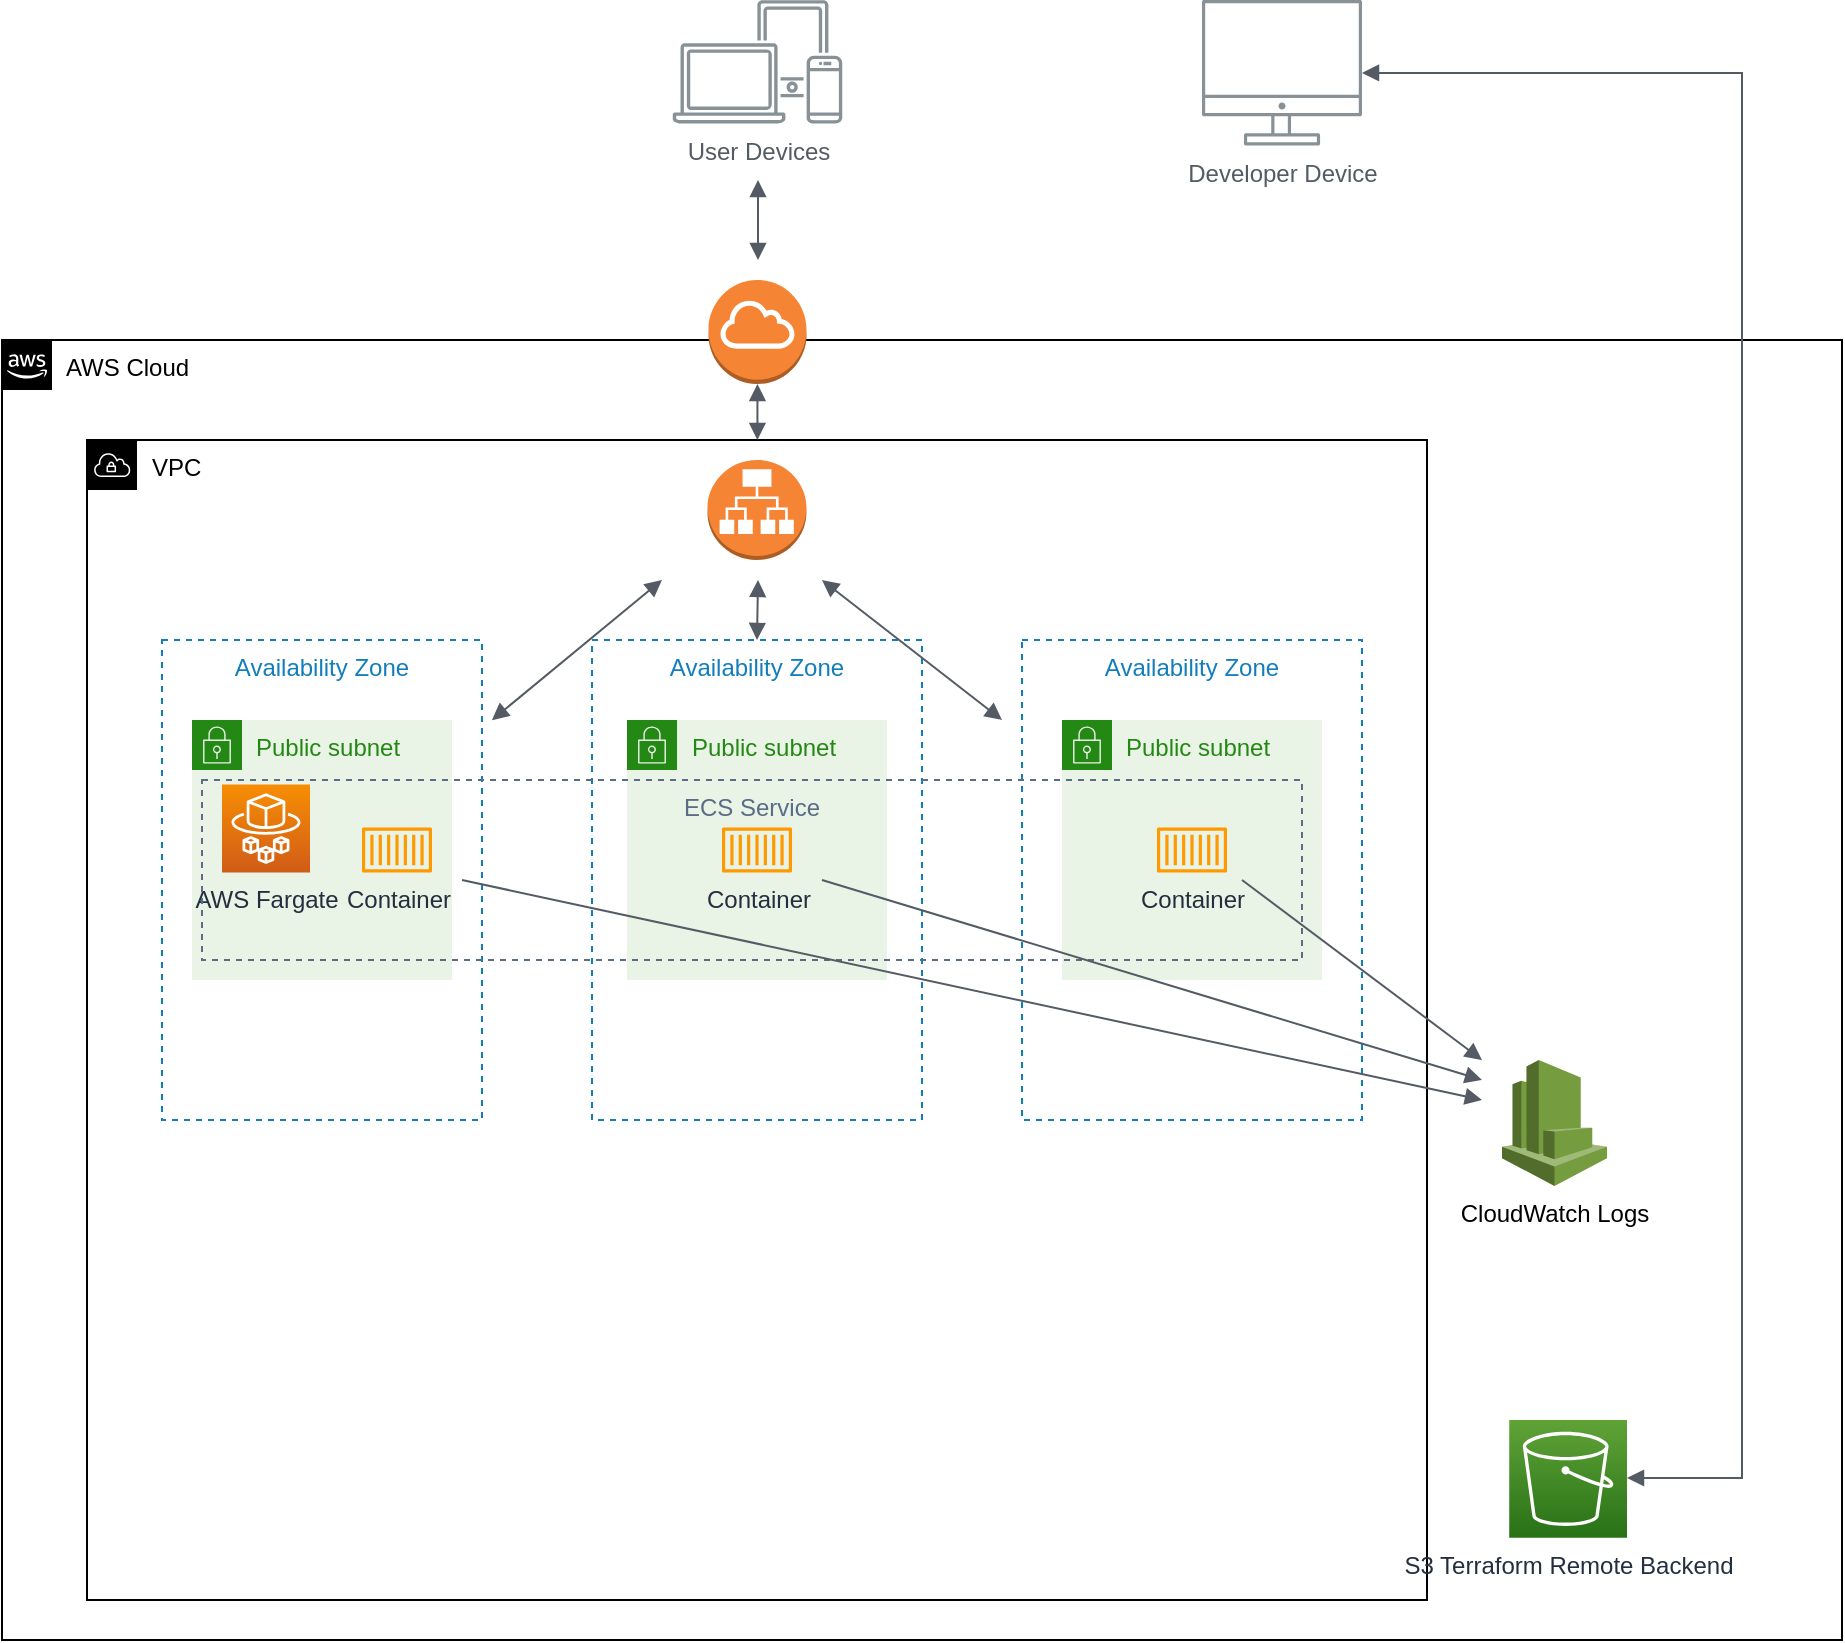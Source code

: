 <mxfile version="15.5.9" type="device"><diagram id="Zh0LSAZfSyffYyh47Fjs" name="Page-1"><mxGraphModel dx="1113" dy="1713" grid="1" gridSize="10" guides="1" tooltips="1" connect="1" arrows="1" fold="1" page="1" pageScale="1" pageWidth="850" pageHeight="1100" math="0" shadow="0"><root><mxCell id="0"/><mxCell id="1" parent="0"/><mxCell id="pYEugkDKnQwb_IR4aepc-1" value="AWS Cloud" style="points=[[0,0],[0.25,0],[0.5,0],[0.75,0],[1,0],[1,0.25],[1,0.5],[1,0.75],[1,1],[0.75,1],[0.5,1],[0.25,1],[0,1],[0,0.75],[0,0.5],[0,0.25]];outlineConnect=0;html=1;whiteSpace=wrap;fontSize=12;fontStyle=0;shape=mxgraph.aws4.group;grIcon=mxgraph.aws4.group_aws_cloud_alt;verticalAlign=top;align=left;spacingLeft=30;dashed=0;" parent="1" vertex="1"><mxGeometry x="80" y="10" width="920" height="650" as="geometry"/></mxCell><mxCell id="5CiQEy78LgPyqR4ddoFJ-1" value="VPC" style="points=[[0,0],[0.25,0],[0.5,0],[0.75,0],[1,0],[1,0.25],[1,0.5],[1,0.75],[1,1],[0.75,1],[0.5,1],[0.25,1],[0,1],[0,0.75],[0,0.5],[0,0.25]];outlineConnect=0;html=1;whiteSpace=wrap;fontSize=12;fontStyle=0;shape=mxgraph.aws4.group;grIcon=mxgraph.aws4.group_vpc;verticalAlign=top;align=left;spacingLeft=30;dashed=0;" parent="1" vertex="1"><mxGeometry x="122.5" y="60" width="670" height="580" as="geometry"/></mxCell><mxCell id="5CiQEy78LgPyqR4ddoFJ-3" value="Availability Zone" style="fillColor=none;strokeColor=#147EBA;dashed=1;verticalAlign=top;fontStyle=0;fontColor=#147EBA;" parent="1" vertex="1"><mxGeometry x="160" y="160" width="160" height="240" as="geometry"/></mxCell><mxCell id="5CiQEy78LgPyqR4ddoFJ-4" value="Availability Zone" style="fillColor=none;strokeColor=#147EBA;dashed=1;verticalAlign=top;fontStyle=0;fontColor=#147EBA;" parent="1" vertex="1"><mxGeometry x="375" y="160" width="165" height="240" as="geometry"/></mxCell><mxCell id="5CiQEy78LgPyqR4ddoFJ-5" value="Availability Zone" style="fillColor=none;strokeColor=#147EBA;dashed=1;verticalAlign=top;fontStyle=0;fontColor=#147EBA;" parent="1" vertex="1"><mxGeometry x="590" y="160" width="170" height="240" as="geometry"/></mxCell><mxCell id="5CiQEy78LgPyqR4ddoFJ-7" value="Public subnet" style="points=[[0,0],[0.25,0],[0.5,0],[0.75,0],[1,0],[1,0.25],[1,0.5],[1,0.75],[1,1],[0.75,1],[0.5,1],[0.25,1],[0,1],[0,0.75],[0,0.5],[0,0.25]];outlineConnect=0;gradientColor=none;html=1;whiteSpace=wrap;fontSize=12;fontStyle=0;shape=mxgraph.aws4.group;grIcon=mxgraph.aws4.group_security_group;grStroke=0;strokeColor=#248814;fillColor=#E9F3E6;verticalAlign=top;align=left;spacingLeft=30;fontColor=#248814;dashed=0;" parent="1" vertex="1"><mxGeometry x="175" y="200" width="130" height="130" as="geometry"/></mxCell><mxCell id="5CiQEy78LgPyqR4ddoFJ-8" value="Public subnet" style="points=[[0,0],[0.25,0],[0.5,0],[0.75,0],[1,0],[1,0.25],[1,0.5],[1,0.75],[1,1],[0.75,1],[0.5,1],[0.25,1],[0,1],[0,0.75],[0,0.5],[0,0.25]];outlineConnect=0;gradientColor=none;html=1;whiteSpace=wrap;fontSize=12;fontStyle=0;shape=mxgraph.aws4.group;grIcon=mxgraph.aws4.group_security_group;grStroke=0;strokeColor=#248814;fillColor=#E9F3E6;verticalAlign=top;align=left;spacingLeft=30;fontColor=#248814;dashed=0;" parent="1" vertex="1"><mxGeometry x="392.5" y="200" width="130" height="130" as="geometry"/></mxCell><mxCell id="5CiQEy78LgPyqR4ddoFJ-9" value="Public subnet" style="points=[[0,0],[0.25,0],[0.5,0],[0.75,0],[1,0],[1,0.25],[1,0.5],[1,0.75],[1,1],[0.75,1],[0.5,1],[0.25,1],[0,1],[0,0.75],[0,0.5],[0,0.25]];outlineConnect=0;gradientColor=none;html=1;whiteSpace=wrap;fontSize=12;fontStyle=0;shape=mxgraph.aws4.group;grIcon=mxgraph.aws4.group_security_group;grStroke=0;strokeColor=#248814;fillColor=#E9F3E6;verticalAlign=top;align=left;spacingLeft=30;fontColor=#248814;dashed=0;" parent="1" vertex="1"><mxGeometry x="610" y="200" width="130" height="130" as="geometry"/></mxCell><mxCell id="5CiQEy78LgPyqR4ddoFJ-10" value="" style="outlineConnect=0;dashed=0;verticalLabelPosition=bottom;verticalAlign=top;align=center;html=1;shape=mxgraph.aws3.application_load_balancer;fillColor=#F58534;gradientColor=none;" parent="1" vertex="1"><mxGeometry x="432.75" y="70" width="49.5" height="50" as="geometry"/></mxCell><mxCell id="5CiQEy78LgPyqR4ddoFJ-11" value="" style="outlineConnect=0;dashed=0;verticalLabelPosition=bottom;verticalAlign=top;align=center;html=1;shape=mxgraph.aws3.internet_gateway;fillColor=#F58534;gradientColor=none;" parent="1" vertex="1"><mxGeometry x="433.25" y="-20" width="49" height="52" as="geometry"/></mxCell><mxCell id="5CiQEy78LgPyqR4ddoFJ-13" value="&lt;div&gt;AWS Fargate&lt;/div&gt;" style="sketch=0;points=[[0,0,0],[0.25,0,0],[0.5,0,0],[0.75,0,0],[1,0,0],[0,1,0],[0.25,1,0],[0.5,1,0],[0.75,1,0],[1,1,0],[0,0.25,0],[0,0.5,0],[0,0.75,0],[1,0.25,0],[1,0.5,0],[1,0.75,0]];outlineConnect=0;fontColor=#232F3E;gradientColor=#F78E04;gradientDirection=north;fillColor=#D05C17;strokeColor=#ffffff;dashed=0;verticalLabelPosition=bottom;verticalAlign=top;align=center;html=1;fontSize=12;fontStyle=0;aspect=fixed;shape=mxgraph.aws4.resourceIcon;resIcon=mxgraph.aws4.fargate;" parent="1" vertex="1"><mxGeometry x="190" y="232.3" width="44" height="44" as="geometry"/></mxCell><mxCell id="5CiQEy78LgPyqR4ddoFJ-15" value="CloudWatch Logs" style="outlineConnect=0;dashed=0;verticalLabelPosition=bottom;verticalAlign=top;align=center;html=1;shape=mxgraph.aws3.cloudwatch;fillColor=#759C3E;gradientColor=none;" parent="1" vertex="1"><mxGeometry x="830" y="370" width="52.5" height="63" as="geometry"/></mxCell><mxCell id="PPm-Mx3o6heZoCIL3oUj-7" value="" style="html=1;endArrow=block;elbow=vertical;startArrow=block;startFill=1;endFill=1;strokeColor=#545B64;rounded=0;exitX=1.031;exitY=0.167;exitDx=0;exitDy=0;exitPerimeter=0;" parent="1" source="5CiQEy78LgPyqR4ddoFJ-3" edge="1"><mxGeometry width="100" relative="1" as="geometry"><mxPoint x="310" y="210" as="sourcePoint"/><mxPoint x="410" y="130" as="targetPoint"/></mxGeometry></mxCell><mxCell id="PPm-Mx3o6heZoCIL3oUj-8" value="" style="html=1;endArrow=block;elbow=vertical;startArrow=block;startFill=1;endFill=1;strokeColor=#545B64;rounded=0;exitX=0.5;exitY=0;exitDx=0;exitDy=0;" parent="1" source="5CiQEy78LgPyqR4ddoFJ-4" edge="1"><mxGeometry width="100" relative="1" as="geometry"><mxPoint x="444" y="150" as="sourcePoint"/><mxPoint x="458" y="130" as="targetPoint"/></mxGeometry></mxCell><mxCell id="PPm-Mx3o6heZoCIL3oUj-5" value="ECS Service" style="fillColor=none;strokeColor=#5A6C86;dashed=1;verticalAlign=top;fontStyle=0;fontColor=#5A6C86;" parent="1" vertex="1"><mxGeometry x="180" y="230" width="550" height="90" as="geometry"/></mxCell><mxCell id="PPm-Mx3o6heZoCIL3oUj-9" value="" style="html=1;endArrow=block;elbow=vertical;startArrow=block;startFill=1;endFill=1;strokeColor=#545B64;rounded=0;" parent="1" edge="1"><mxGeometry width="100" relative="1" as="geometry"><mxPoint x="580" y="200" as="sourcePoint"/><mxPoint x="490" y="130" as="targetPoint"/></mxGeometry></mxCell><mxCell id="PPm-Mx3o6heZoCIL3oUj-12" value="S3 Terraform Remote Backend" style="sketch=0;points=[[0,0,0],[0.25,0,0],[0.5,0,0],[0.75,0,0],[1,0,0],[0,1,0],[0.25,1,0],[0.5,1,0],[0.75,1,0],[1,1,0],[0,0.25,0],[0,0.5,0],[0,0.75,0],[1,0.25,0],[1,0.5,0],[1,0.75,0]];outlineConnect=0;fontColor=#232F3E;gradientColor=#60A337;gradientDirection=north;fillColor=#277116;strokeColor=#ffffff;dashed=0;verticalLabelPosition=bottom;verticalAlign=top;align=center;html=1;fontSize=12;fontStyle=0;aspect=fixed;shape=mxgraph.aws4.resourceIcon;resIcon=mxgraph.aws4.s3;" parent="1" vertex="1"><mxGeometry x="833.62" y="550" width="58.88" height="58.88" as="geometry"/></mxCell><mxCell id="21AOhHtDWFHgn8bW-8bO-1" value="User Devices" style="sketch=0;outlineConnect=0;gradientColor=none;fontColor=#545B64;strokeColor=none;fillColor=#879196;dashed=0;verticalLabelPosition=bottom;verticalAlign=top;align=center;html=1;fontSize=12;fontStyle=0;aspect=fixed;shape=mxgraph.aws4.illustration_devices;pointerEvents=1" vertex="1" parent="1"><mxGeometry x="415.38" y="-160" width="84.75" height="61.87" as="geometry"/></mxCell><mxCell id="21AOhHtDWFHgn8bW-8bO-2" value="&lt;div&gt;Developer Device&lt;/div&gt;" style="sketch=0;outlineConnect=0;gradientColor=none;fontColor=#545B64;strokeColor=none;fillColor=#879196;dashed=0;verticalLabelPosition=bottom;verticalAlign=top;align=center;html=1;fontSize=12;fontStyle=0;aspect=fixed;shape=mxgraph.aws4.illustration_desktop;pointerEvents=1" vertex="1" parent="1"><mxGeometry x="680" y="-160" width="80" height="72.8" as="geometry"/></mxCell><mxCell id="21AOhHtDWFHgn8bW-8bO-3" value="" style="edgeStyle=orthogonalEdgeStyle;html=1;endArrow=block;elbow=vertical;startArrow=block;startFill=1;endFill=1;strokeColor=#545B64;rounded=0;" edge="1" parent="1" source="21AOhHtDWFHgn8bW-8bO-2" target="PPm-Mx3o6heZoCIL3oUj-12"><mxGeometry width="100" relative="1" as="geometry"><mxPoint x="710" y="-124.19" as="sourcePoint"/><mxPoint x="810" y="-124.19" as="targetPoint"/><Array as="points"><mxPoint x="950" y="-124"/><mxPoint x="950" y="579"/></Array></mxGeometry></mxCell><mxCell id="21AOhHtDWFHgn8bW-8bO-4" value="" style="html=1;endArrow=block;elbow=vertical;startArrow=block;startFill=1;endFill=1;strokeColor=#545B64;rounded=0;" edge="1" parent="1" source="5CiQEy78LgPyqR4ddoFJ-11" target="5CiQEy78LgPyqR4ddoFJ-1"><mxGeometry width="100" relative="1" as="geometry"><mxPoint x="530" y="120" as="sourcePoint"/><mxPoint x="630" y="120" as="targetPoint"/></mxGeometry></mxCell><mxCell id="21AOhHtDWFHgn8bW-8bO-6" value="" style="edgeStyle=orthogonalEdgeStyle;html=1;endArrow=block;elbow=vertical;startArrow=block;startFill=1;endFill=1;strokeColor=#545B64;rounded=0;" edge="1" parent="1"><mxGeometry width="100" relative="1" as="geometry"><mxPoint x="458" y="-30" as="sourcePoint"/><mxPoint x="458" y="-70" as="targetPoint"/></mxGeometry></mxCell><mxCell id="PPm-Mx3o6heZoCIL3oUj-1" value="Container" style="sketch=0;outlineConnect=0;fontColor=#232F3E;gradientColor=none;fillColor=#FF9900;strokeColor=none;dashed=0;verticalLabelPosition=bottom;verticalAlign=top;align=center;html=1;fontSize=12;fontStyle=0;aspect=fixed;pointerEvents=1;shape=mxgraph.aws4.container_1;" parent="1" vertex="1"><mxGeometry x="260" y="253.7" width="35" height="22.6" as="geometry"/></mxCell><mxCell id="PPm-Mx3o6heZoCIL3oUj-2" value="Container" style="sketch=0;outlineConnect=0;fontColor=#232F3E;gradientColor=none;fillColor=#FF9900;strokeColor=none;dashed=0;verticalLabelPosition=bottom;verticalAlign=top;align=center;html=1;fontSize=12;fontStyle=0;aspect=fixed;pointerEvents=1;shape=mxgraph.aws4.container_1;" parent="1" vertex="1"><mxGeometry x="440" y="253.7" width="35" height="22.6" as="geometry"/></mxCell><mxCell id="PPm-Mx3o6heZoCIL3oUj-3" value="Container" style="sketch=0;outlineConnect=0;fontColor=#232F3E;gradientColor=none;fillColor=#FF9900;strokeColor=none;dashed=0;verticalLabelPosition=bottom;verticalAlign=top;align=center;html=1;fontSize=12;fontStyle=0;aspect=fixed;pointerEvents=1;shape=mxgraph.aws4.container_1;" parent="1" vertex="1"><mxGeometry x="657.5" y="253.7" width="35" height="22.6" as="geometry"/></mxCell><mxCell id="21AOhHtDWFHgn8bW-8bO-10" value="" style="html=1;endArrow=block;elbow=vertical;startArrow=none;endFill=1;strokeColor=#545B64;rounded=0;" edge="1" parent="1"><mxGeometry width="100" relative="1" as="geometry"><mxPoint x="310" y="280" as="sourcePoint"/><mxPoint x="820" y="390" as="targetPoint"/></mxGeometry></mxCell><mxCell id="21AOhHtDWFHgn8bW-8bO-11" value="" style="html=1;endArrow=block;elbow=vertical;startArrow=none;endFill=1;strokeColor=#545B64;rounded=0;" edge="1" parent="1"><mxGeometry width="100" relative="1" as="geometry"><mxPoint x="490" y="280" as="sourcePoint"/><mxPoint x="820" y="380" as="targetPoint"/></mxGeometry></mxCell><mxCell id="21AOhHtDWFHgn8bW-8bO-12" value="" style="html=1;endArrow=block;elbow=vertical;startArrow=none;endFill=1;strokeColor=#545B64;rounded=0;" edge="1" parent="1"><mxGeometry width="100" relative="1" as="geometry"><mxPoint x="700" y="280" as="sourcePoint"/><mxPoint x="820" y="370" as="targetPoint"/></mxGeometry></mxCell></root></mxGraphModel></diagram></mxfile>